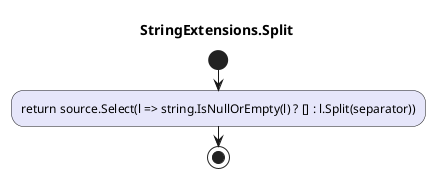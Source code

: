 @startuml StringExtensions.Split
title StringExtensions.Split
start
#Lavender:return source.Select(l => string.IsNullOrEmpty(l) ? [] : l.Split(separator));
stop
@enduml
